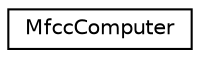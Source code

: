 digraph "Graphical Class Hierarchy"
{
  edge [fontname="Helvetica",fontsize="10",labelfontname="Helvetica",labelfontsize="10"];
  node [fontname="Helvetica",fontsize="10",shape=record];
  rankdir="LR";
  Node0 [label="MfccComputer",height=0.2,width=0.4,color="black", fillcolor="white", style="filled",URL="$classkaldi_1_1MfccComputer.html"];
}
